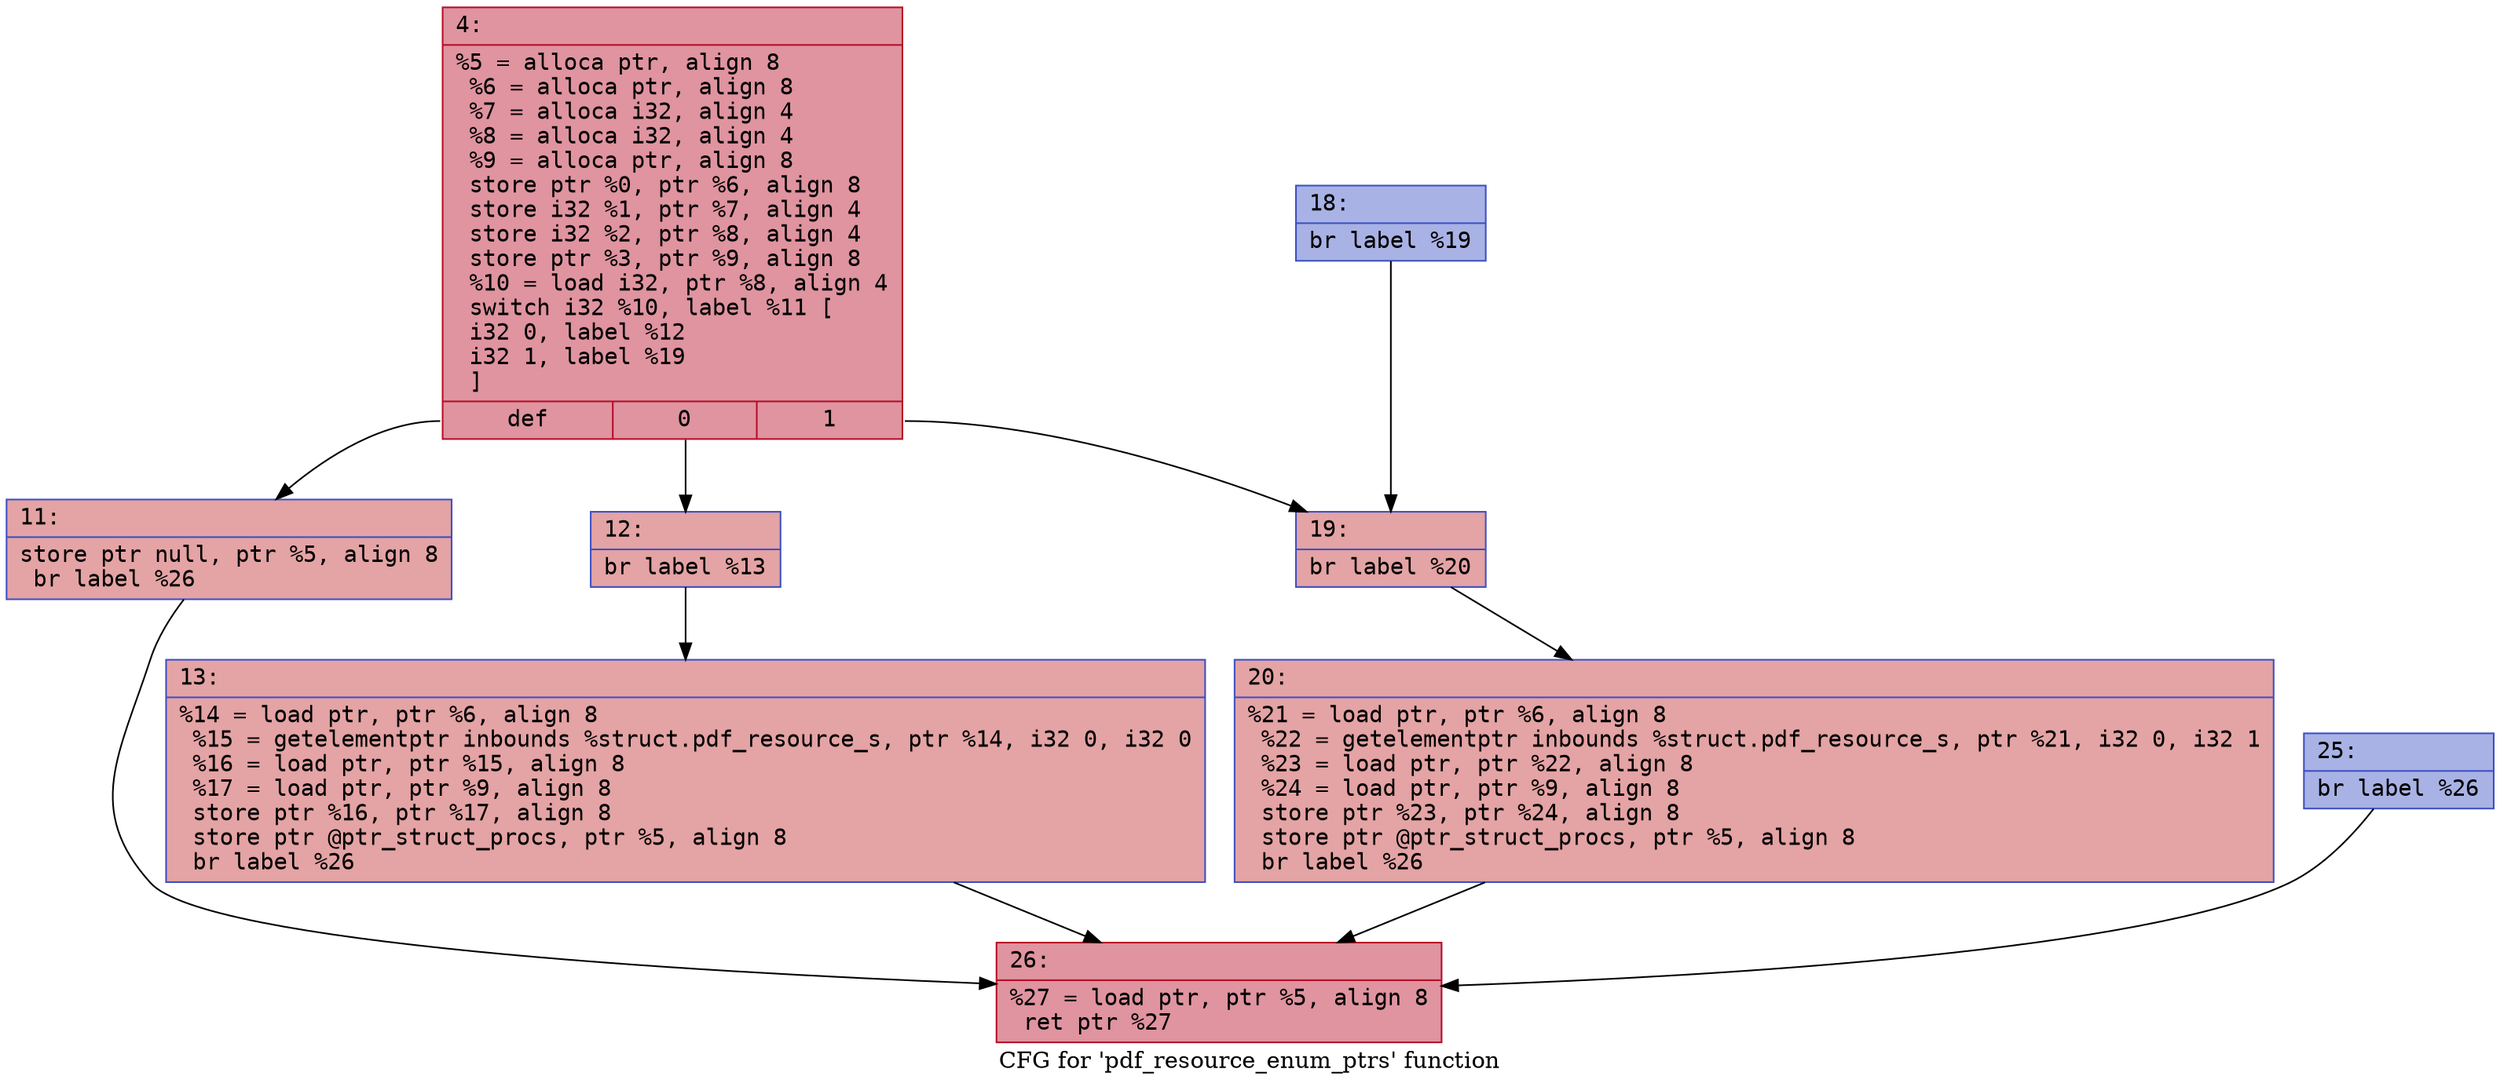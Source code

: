 digraph "CFG for 'pdf_resource_enum_ptrs' function" {
	label="CFG for 'pdf_resource_enum_ptrs' function";

	Node0x6000020a08c0 [shape=record,color="#b70d28ff", style=filled, fillcolor="#b70d2870" fontname="Courier",label="{4:\l|  %5 = alloca ptr, align 8\l  %6 = alloca ptr, align 8\l  %7 = alloca i32, align 4\l  %8 = alloca i32, align 4\l  %9 = alloca ptr, align 8\l  store ptr %0, ptr %6, align 8\l  store i32 %1, ptr %7, align 4\l  store i32 %2, ptr %8, align 4\l  store ptr %3, ptr %9, align 8\l  %10 = load i32, ptr %8, align 4\l  switch i32 %10, label %11 [\l    i32 0, label %12\l    i32 1, label %19\l  ]\l|{<s0>def|<s1>0|<s2>1}}"];
	Node0x6000020a08c0:s0 -> Node0x6000020a0910[tooltip="4 -> 11\nProbability 33.33%" ];
	Node0x6000020a08c0:s1 -> Node0x6000020a0960[tooltip="4 -> 12\nProbability 33.33%" ];
	Node0x6000020a08c0:s2 -> Node0x6000020a0a50[tooltip="4 -> 19\nProbability 33.33%" ];
	Node0x6000020a0910 [shape=record,color="#3d50c3ff", style=filled, fillcolor="#c32e3170" fontname="Courier",label="{11:\l|  store ptr null, ptr %5, align 8\l  br label %26\l}"];
	Node0x6000020a0910 -> Node0x6000020a0b40[tooltip="11 -> 26\nProbability 100.00%" ];
	Node0x6000020a0960 [shape=record,color="#3d50c3ff", style=filled, fillcolor="#c32e3170" fontname="Courier",label="{12:\l|  br label %13\l}"];
	Node0x6000020a0960 -> Node0x6000020a09b0[tooltip="12 -> 13\nProbability 100.00%" ];
	Node0x6000020a09b0 [shape=record,color="#3d50c3ff", style=filled, fillcolor="#c32e3170" fontname="Courier",label="{13:\l|  %14 = load ptr, ptr %6, align 8\l  %15 = getelementptr inbounds %struct.pdf_resource_s, ptr %14, i32 0, i32 0\l  %16 = load ptr, ptr %15, align 8\l  %17 = load ptr, ptr %9, align 8\l  store ptr %16, ptr %17, align 8\l  store ptr @ptr_struct_procs, ptr %5, align 8\l  br label %26\l}"];
	Node0x6000020a09b0 -> Node0x6000020a0b40[tooltip="13 -> 26\nProbability 100.00%" ];
	Node0x6000020a0a00 [shape=record,color="#3d50c3ff", style=filled, fillcolor="#3d50c370" fontname="Courier",label="{18:\l|  br label %19\l}"];
	Node0x6000020a0a00 -> Node0x6000020a0a50[tooltip="18 -> 19\nProbability 100.00%" ];
	Node0x6000020a0a50 [shape=record,color="#3d50c3ff", style=filled, fillcolor="#c32e3170" fontname="Courier",label="{19:\l|  br label %20\l}"];
	Node0x6000020a0a50 -> Node0x6000020a0aa0[tooltip="19 -> 20\nProbability 100.00%" ];
	Node0x6000020a0aa0 [shape=record,color="#3d50c3ff", style=filled, fillcolor="#c32e3170" fontname="Courier",label="{20:\l|  %21 = load ptr, ptr %6, align 8\l  %22 = getelementptr inbounds %struct.pdf_resource_s, ptr %21, i32 0, i32 1\l  %23 = load ptr, ptr %22, align 8\l  %24 = load ptr, ptr %9, align 8\l  store ptr %23, ptr %24, align 8\l  store ptr @ptr_struct_procs, ptr %5, align 8\l  br label %26\l}"];
	Node0x6000020a0aa0 -> Node0x6000020a0b40[tooltip="20 -> 26\nProbability 100.00%" ];
	Node0x6000020a0af0 [shape=record,color="#3d50c3ff", style=filled, fillcolor="#3d50c370" fontname="Courier",label="{25:\l|  br label %26\l}"];
	Node0x6000020a0af0 -> Node0x6000020a0b40[tooltip="25 -> 26\nProbability 100.00%" ];
	Node0x6000020a0b40 [shape=record,color="#b70d28ff", style=filled, fillcolor="#b70d2870" fontname="Courier",label="{26:\l|  %27 = load ptr, ptr %5, align 8\l  ret ptr %27\l}"];
}
